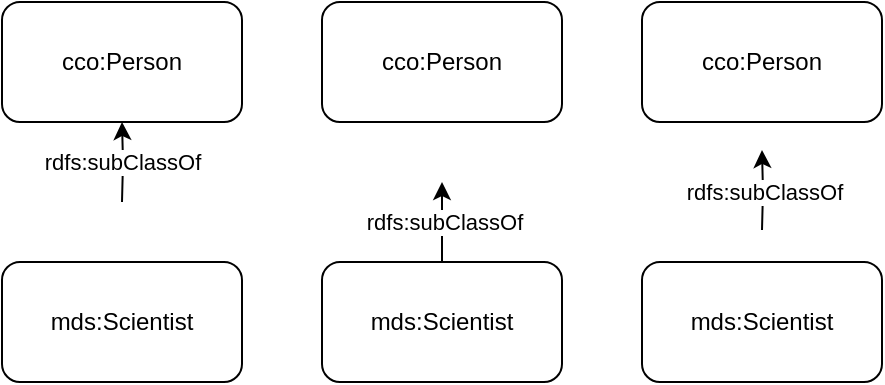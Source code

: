 <mxfile version="24.5.1" type="device">
  <diagram name="Page-1" id="5LcMA3kwRHNBWpp1UkyC">
    <mxGraphModel dx="1180" dy="660" grid="1" gridSize="10" guides="1" tooltips="1" connect="1" arrows="1" fold="1" page="1" pageScale="1" pageWidth="1100" pageHeight="850" math="0" shadow="0">
      <root>
        <mxCell id="0" />
        <mxCell id="1" parent="0" />
        <mxCell id="XvOeeY5n2dAaE72KoK13-2" value="cco:Person" style="rounded=1;whiteSpace=wrap;html=1;" parent="1" vertex="1">
          <mxGeometry x="480" y="150" width="120" height="60" as="geometry" />
        </mxCell>
        <mxCell id="XvOeeY5n2dAaE72KoK13-4" value="rdfs:subClassOf" style="edgeStyle=orthogonalEdgeStyle;rounded=0;orthogonalLoop=1;jettySize=auto;html=1;" parent="1" target="XvOeeY5n2dAaE72KoK13-2" edge="1">
          <mxGeometry relative="1" as="geometry">
            <mxPoint x="540" y="250" as="sourcePoint" />
          </mxGeometry>
        </mxCell>
        <mxCell id="XvOeeY5n2dAaE72KoK13-3" value="mds:Scientist" style="rounded=1;whiteSpace=wrap;html=1;" parent="1" vertex="1">
          <mxGeometry x="480" y="280" width="120" height="60" as="geometry" />
        </mxCell>
        <mxCell id="s37kBZLe2PoJXRTF0L8Z-4" value="cco:Person" style="rounded=1;whiteSpace=wrap;html=1;" parent="1" vertex="1">
          <mxGeometry x="640" y="150" width="120" height="60" as="geometry" />
        </mxCell>
        <mxCell id="s37kBZLe2PoJXRTF0L8Z-5" value="rdfs:subClassOf" style="edgeStyle=orthogonalEdgeStyle;rounded=0;orthogonalLoop=1;jettySize=auto;html=1;" parent="1" source="s37kBZLe2PoJXRTF0L8Z-6" edge="1">
          <mxGeometry relative="1" as="geometry">
            <mxPoint x="700" y="240" as="targetPoint" />
          </mxGeometry>
        </mxCell>
        <mxCell id="s37kBZLe2PoJXRTF0L8Z-6" value="mds:Scientist" style="rounded=1;whiteSpace=wrap;html=1;" parent="1" vertex="1">
          <mxGeometry x="640" y="280" width="120" height="60" as="geometry" />
        </mxCell>
        <mxCell id="s37kBZLe2PoJXRTF0L8Z-7" value="cco:Person" style="rounded=1;whiteSpace=wrap;html=1;" parent="1" vertex="1">
          <mxGeometry x="800" y="150" width="120" height="60" as="geometry" />
        </mxCell>
        <mxCell id="s37kBZLe2PoJXRTF0L8Z-8" value="rdfs:subClassOf" style="edgeStyle=orthogonalEdgeStyle;rounded=0;orthogonalLoop=1;jettySize=auto;html=1;" parent="1" edge="1">
          <mxGeometry relative="1" as="geometry">
            <mxPoint x="860" y="224" as="targetPoint" />
            <mxPoint x="860" y="264" as="sourcePoint" />
          </mxGeometry>
        </mxCell>
        <mxCell id="s37kBZLe2PoJXRTF0L8Z-9" value="mds:Scientist" style="rounded=1;whiteSpace=wrap;html=1;" parent="1" vertex="1">
          <mxGeometry x="800" y="280" width="120" height="60" as="geometry" />
        </mxCell>
      </root>
    </mxGraphModel>
  </diagram>
</mxfile>
